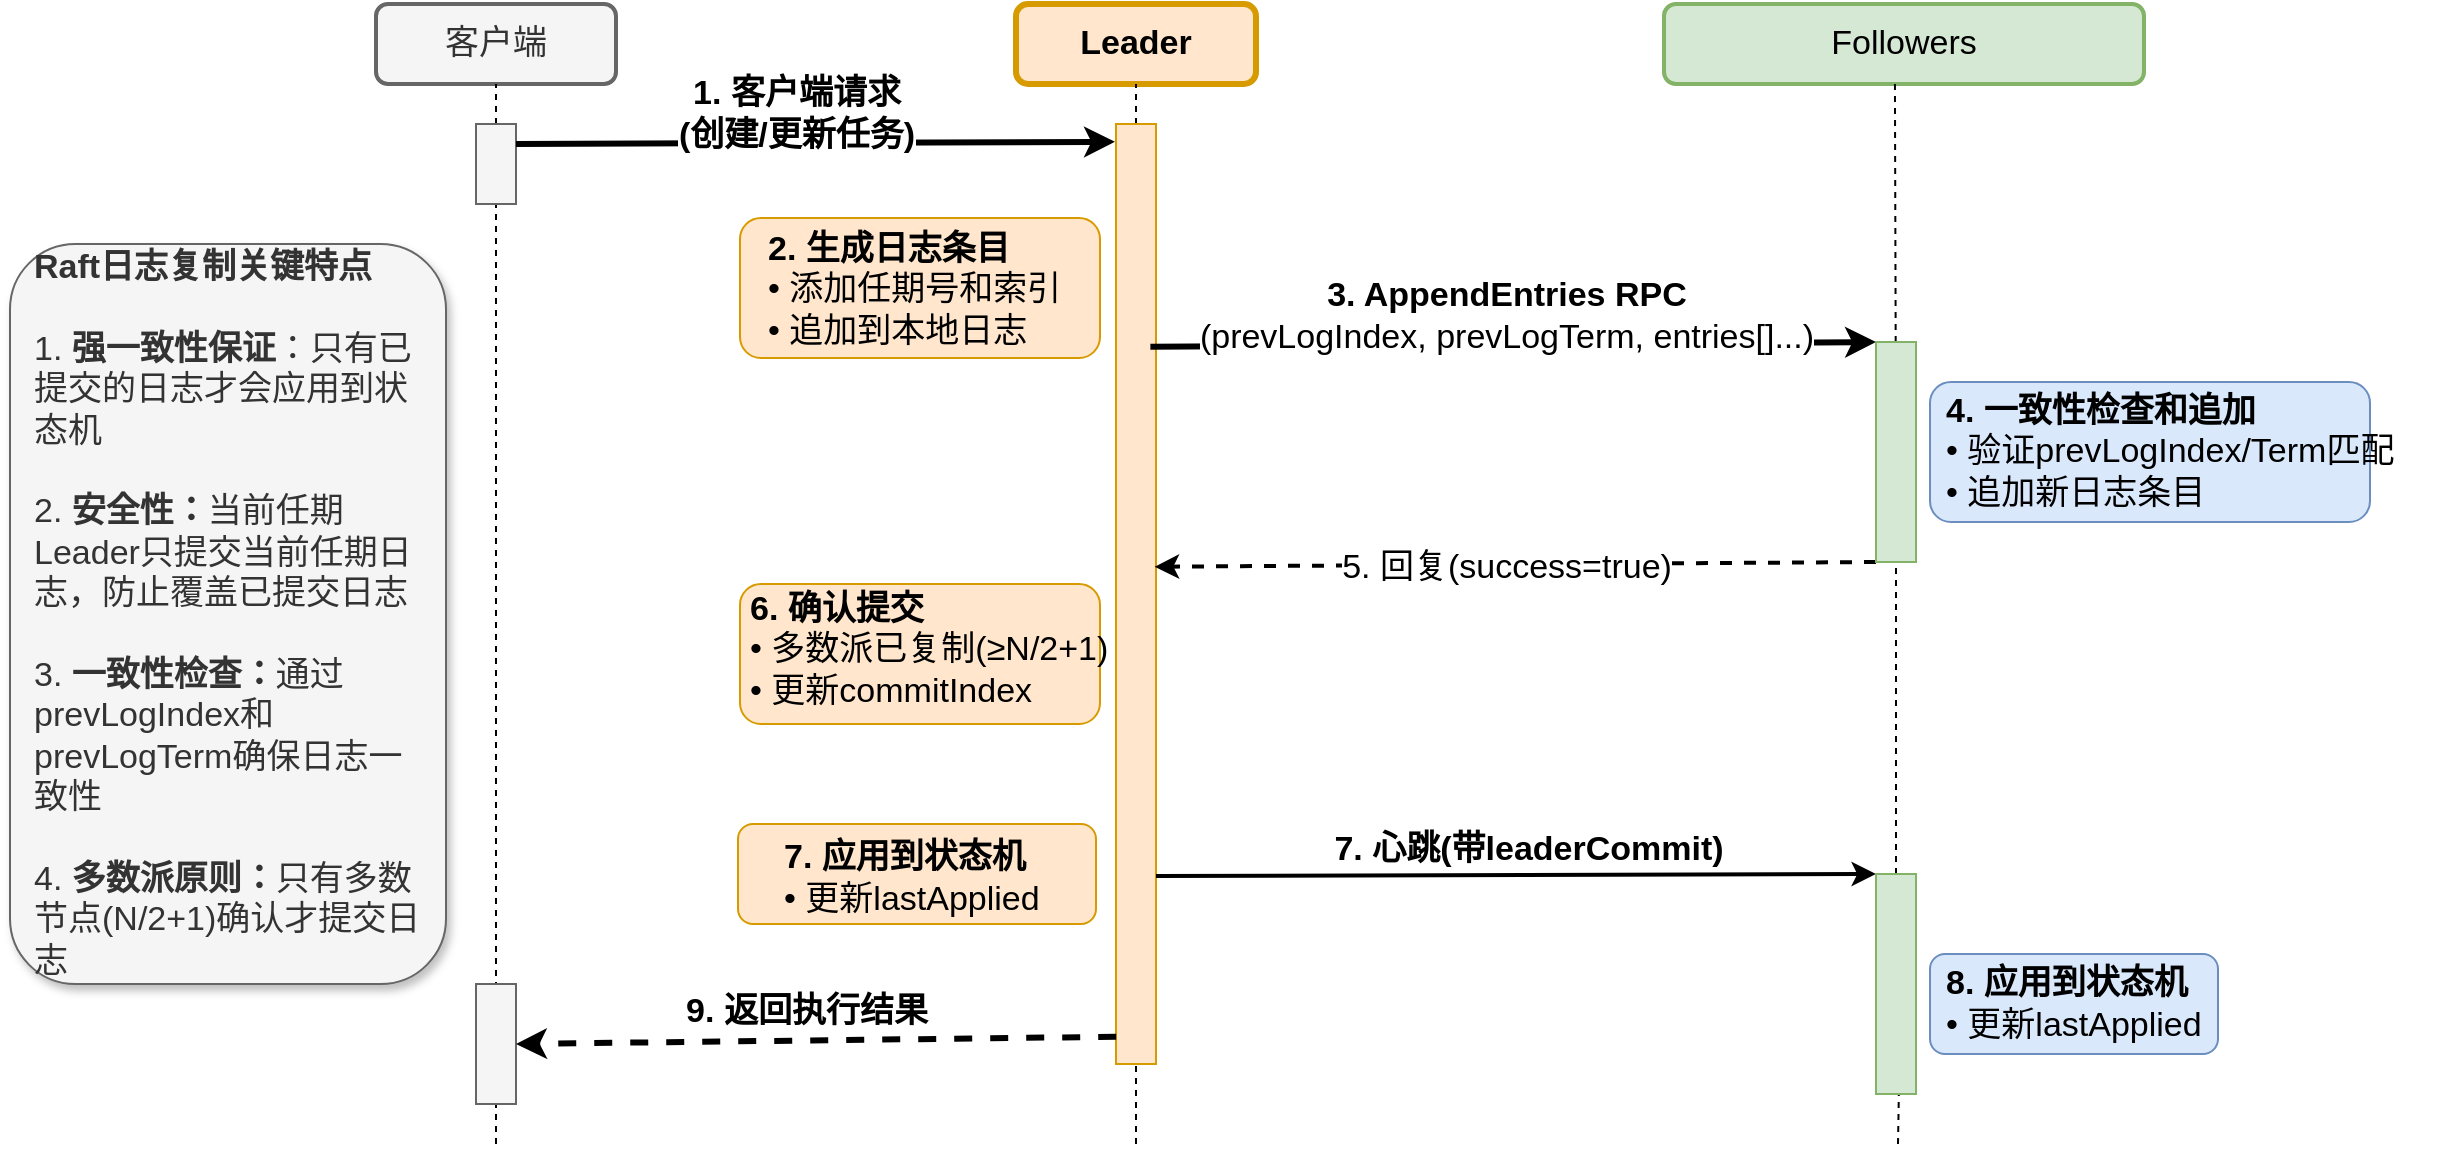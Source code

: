 <mxfile version="27.0.6">
  <diagram name="Raft日志复制流程" id="MbLu8VsG8NwB8TJeEzHW">
    <mxGraphModel dx="1920" dy="927" grid="0" gridSize="10" guides="1" tooltips="1" connect="1" arrows="1" fold="1" page="0" pageScale="1" pageWidth="850" pageHeight="1100" math="0" shadow="0">
      <root>
        <mxCell id="0" />
        <mxCell id="1" parent="0" />
        <mxCell id="hLT218sP9Vwt2zcqdg2f-103" value="&lt;font&gt;客户端&lt;/font&gt;" style="rounded=1;whiteSpace=wrap;html=1;fillColor=#f5f5f5;strokeColor=#666666;fontColor=#333333;strokeWidth=2;fontSize=17;" parent="1" vertex="1">
          <mxGeometry x="80" y="80" width="120" height="40" as="geometry" />
        </mxCell>
        <mxCell id="hLT218sP9Vwt2zcqdg2f-104" value="&lt;font&gt;&lt;b&gt;Leader&lt;/b&gt;&lt;/font&gt;" style="rounded=1;whiteSpace=wrap;html=1;fillColor=#ffe6cc;strokeColor=#d79b00;strokeWidth=3;fontSize=17;" parent="1" vertex="1">
          <mxGeometry x="400" y="80" width="120" height="40" as="geometry" />
        </mxCell>
        <mxCell id="hLT218sP9Vwt2zcqdg2f-105" value="&lt;font&gt;Followers&lt;/font&gt;" style="rounded=1;whiteSpace=wrap;html=1;fillColor=#d5e8d4;strokeColor=#82b366;strokeWidth=2;fontSize=17;" parent="1" vertex="1">
          <mxGeometry x="724" y="80" width="240" height="40" as="geometry" />
        </mxCell>
        <mxCell id="hLT218sP9Vwt2zcqdg2f-106" value="" style="endArrow=none;dashed=1;html=1;rounded=0;entryX=0.5;entryY=1;entryDx=0;entryDy=0;strokeWidth=1;fontSize=17;" parent="1" target="hLT218sP9Vwt2zcqdg2f-103" edge="1">
          <mxGeometry width="50" height="50" relative="1" as="geometry">
            <mxPoint x="140" y="650" as="sourcePoint" />
            <mxPoint x="450" y="360" as="targetPoint" />
          </mxGeometry>
        </mxCell>
        <mxCell id="hLT218sP9Vwt2zcqdg2f-107" value="" style="endArrow=none;dashed=1;html=1;rounded=0;entryX=0.5;entryY=1;entryDx=0;entryDy=0;strokeWidth=1;fontSize=17;" parent="1" target="hLT218sP9Vwt2zcqdg2f-104" edge="1">
          <mxGeometry width="50" height="50" relative="1" as="geometry">
            <mxPoint x="460" y="650" as="sourcePoint" />
            <mxPoint x="450" y="360" as="targetPoint" />
          </mxGeometry>
        </mxCell>
        <mxCell id="hLT218sP9Vwt2zcqdg2f-108" value="" style="endArrow=none;dashed=1;html=1;rounded=0;entryX=0.25;entryY=1;entryDx=0;entryDy=0;strokeWidth=1;fontSize=17;" parent="1" source="hLT218sP9Vwt2zcqdg2f-117" edge="1">
          <mxGeometry width="50" height="50" relative="1" as="geometry">
            <mxPoint x="839.47" y="650" as="sourcePoint" />
            <mxPoint x="839.47" y="120.0" as="targetPoint" />
          </mxGeometry>
        </mxCell>
        <mxCell id="hLT218sP9Vwt2zcqdg2f-110" value="" style="rounded=0;whiteSpace=wrap;html=1;fontSize=17;fillColor=#f5f5f5;strokeColor=#666666;fontColor=#333333;" parent="1" vertex="1">
          <mxGeometry x="130" y="140" width="20" height="40" as="geometry" />
        </mxCell>
        <mxCell id="hLT218sP9Vwt2zcqdg2f-111" value="" style="rounded=0;whiteSpace=wrap;html=1;fontSize=17;fillColor=#ffe6cc;strokeColor=#d79b00;" parent="1" vertex="1">
          <mxGeometry x="450" y="140" width="20" height="470" as="geometry" />
        </mxCell>
        <mxCell id="hLT218sP9Vwt2zcqdg2f-112" value="" style="endArrow=classic;html=1;rounded=0;fontSize=17;exitX=1;exitY=0.25;exitDx=0;exitDy=0;entryX=-0.026;entryY=0.019;entryDx=0;entryDy=0;strokeWidth=3;entryPerimeter=0;" parent="1" source="hLT218sP9Vwt2zcqdg2f-110" target="hLT218sP9Vwt2zcqdg2f-111" edge="1">
          <mxGeometry width="50" height="50" relative="1" as="geometry">
            <mxPoint x="400" y="400" as="sourcePoint" />
            <mxPoint x="450" y="350" as="targetPoint" />
          </mxGeometry>
        </mxCell>
        <mxCell id="hLT218sP9Vwt2zcqdg2f-113" value="&lt;font&gt;&lt;b&gt;1. 客户端请求&lt;br&gt;(创建/更新任务)&lt;/b&gt;&lt;/font&gt;" style="edgeLabel;html=1;align=center;verticalAlign=middle;resizable=0;points=[];fontSize=17;" parent="hLT218sP9Vwt2zcqdg2f-112" vertex="1" connectable="0">
          <mxGeometry x="-0.239" y="2" relative="1" as="geometry">
            <mxPoint x="26" y="-13" as="offset" />
          </mxGeometry>
        </mxCell>
        <mxCell id="hLT218sP9Vwt2zcqdg2f-114" value="" style="rounded=1;whiteSpace=wrap;html=1;fontSize=17;fillColor=#ffe6cc;strokeColor=#d79b00;align=left;spacingLeft=5;spacingRight=5;" parent="1" vertex="1">
          <mxGeometry x="262" y="187" width="180" height="70" as="geometry" />
        </mxCell>
        <mxCell id="hLT218sP9Vwt2zcqdg2f-115" value="&lt;font&gt;&lt;b&gt;2. 生成日志条目&lt;/b&gt;&lt;/font&gt;&lt;br&gt;• 添加任期号和索引&lt;br&gt;• 追加到本地日志" style="text;html=1;strokeColor=none;fillColor=none;align=left;verticalAlign=middle;whiteSpace=wrap;rounded=0;fontSize=17;" parent="1" vertex="1">
          <mxGeometry x="274" y="193" width="160" height="60" as="geometry" />
        </mxCell>
        <mxCell id="hLT218sP9Vwt2zcqdg2f-119" value="" style="endArrow=classic;html=1;rounded=0;fontSize=17;exitX=0.859;exitY=0.237;exitDx=0;exitDy=0;entryX=0;entryY=0;entryDx=0;entryDy=0;strokeWidth=3;exitPerimeter=0;" parent="1" source="hLT218sP9Vwt2zcqdg2f-111" target="hLT218sP9Vwt2zcqdg2f-117" edge="1">
          <mxGeometry width="50" height="50" relative="1" as="geometry">
            <mxPoint x="400" y="400" as="sourcePoint" />
            <mxPoint x="450" y="350" as="targetPoint" />
          </mxGeometry>
        </mxCell>
        <mxCell id="hLT218sP9Vwt2zcqdg2f-120" value="&lt;b&gt;&lt;font&gt;3. AppendEntries RPC&lt;/font&gt;&lt;/b&gt;&lt;br&gt;(prevLogIndex, prevLogTerm, entries[]...)" style="edgeLabel;html=1;align=center;verticalAlign=middle;resizable=0;points=[];fontSize=17;" parent="hLT218sP9Vwt2zcqdg2f-119" vertex="1" connectable="0">
          <mxGeometry x="-0.113" y="-1" relative="1" as="geometry">
            <mxPoint x="17" y="-16" as="offset" />
          </mxGeometry>
        </mxCell>
        <mxCell id="hLT218sP9Vwt2zcqdg2f-122" value="" style="rounded=1;whiteSpace=wrap;html=1;fontSize=17;fillColor=#dae8fc;strokeColor=#6c8ebf;align=left;spacingLeft=5;spacingRight=5;" parent="1" vertex="1">
          <mxGeometry x="857" y="269" width="220" height="70" as="geometry" />
        </mxCell>
        <mxCell id="hLT218sP9Vwt2zcqdg2f-123" value="&lt;b&gt;&lt;font&gt;4. 一致性检查和追加&lt;/font&gt;&lt;/b&gt;&lt;br&gt;• 验证prevLogIndex/Term匹配&lt;br&gt;• 追加新日志条目" style="text;html=1;strokeColor=none;fillColor=none;align=left;verticalAlign=middle;whiteSpace=wrap;rounded=0;fontSize=17;" parent="1" vertex="1">
          <mxGeometry x="863" y="263.5" width="248" height="81" as="geometry" />
        </mxCell>
        <mxCell id="hLT218sP9Vwt2zcqdg2f-124" value="" style="endArrow=classic;html=1;rounded=0;fontSize=17;exitX=0;exitY=1;exitDx=0;exitDy=0;entryX=0.966;entryY=0.471;entryDx=0;entryDy=0;dashed=1;strokeWidth=2;entryPerimeter=0;" parent="1" source="hLT218sP9Vwt2zcqdg2f-117" target="hLT218sP9Vwt2zcqdg2f-111" edge="1">
          <mxGeometry width="50" height="50" relative="1" as="geometry">
            <mxPoint x="400" y="400" as="sourcePoint" />
            <mxPoint x="450" y="350" as="targetPoint" />
          </mxGeometry>
        </mxCell>
        <mxCell id="hLT218sP9Vwt2zcqdg2f-125" value="5. 回复(success=true)" style="edgeLabel;html=1;align=center;verticalAlign=middle;resizable=0;points=[];fontSize=17;" parent="hLT218sP9Vwt2zcqdg2f-124" vertex="1" connectable="0">
          <mxGeometry x="0.118" y="1" relative="1" as="geometry">
            <mxPoint x="16" as="offset" />
          </mxGeometry>
        </mxCell>
        <mxCell id="hLT218sP9Vwt2zcqdg2f-128" value="" style="rounded=1;whiteSpace=wrap;html=1;fontSize=17;fillColor=#ffe6cc;strokeColor=#d79b00;align=left;spacingLeft=5;spacingRight=5;" parent="1" vertex="1">
          <mxGeometry x="262" y="370" width="180" height="70" as="geometry" />
        </mxCell>
        <mxCell id="hLT218sP9Vwt2zcqdg2f-129" value="&lt;b&gt;&lt;font&gt;6. 确认提交&lt;/font&gt;&lt;/b&gt;&lt;br&gt;• 多数派已复制(≥N/2+1)&lt;br&gt;• 更新commitIndex" style="text;html=1;strokeColor=none;fillColor=none;align=left;verticalAlign=middle;whiteSpace=wrap;rounded=0;fontSize=17;" parent="1" vertex="1">
          <mxGeometry x="265" y="359" width="185" height="88" as="geometry" />
        </mxCell>
        <mxCell id="hLT218sP9Vwt2zcqdg2f-133" value="" style="endArrow=classic;html=1;rounded=0;fontSize=17;exitX=1;exitY=0.8;exitDx=0;exitDy=0;entryX=0;entryY=0;entryDx=0;entryDy=0;strokeWidth=2;exitPerimeter=0;" parent="1" source="hLT218sP9Vwt2zcqdg2f-111" target="hLT218sP9Vwt2zcqdg2f-131" edge="1">
          <mxGeometry width="50" height="50" relative="1" as="geometry">
            <mxPoint x="400" y="400" as="sourcePoint" />
            <mxPoint x="450" y="350" as="targetPoint" />
          </mxGeometry>
        </mxCell>
        <mxCell id="hLT218sP9Vwt2zcqdg2f-134" value="&lt;b&gt;&lt;font&gt;7. 心跳(带leaderCommit)&lt;/font&gt;&lt;/b&gt;" style="edgeLabel;html=1;align=center;verticalAlign=middle;resizable=0;points=[];fontSize=17;" parent="hLT218sP9Vwt2zcqdg2f-133" vertex="1" connectable="0">
          <mxGeometry x="-0.217" relative="1" as="geometry">
            <mxPoint x="45" y="-13" as="offset" />
          </mxGeometry>
        </mxCell>
        <mxCell id="hLT218sP9Vwt2zcqdg2f-136" value="" style="rounded=1;whiteSpace=wrap;html=1;fontSize=17;fillColor=#ffe6cc;strokeColor=#d79b00;align=left;spacingLeft=5;spacingRight=5;" parent="1" vertex="1">
          <mxGeometry x="261" y="490" width="179" height="50" as="geometry" />
        </mxCell>
        <mxCell id="hLT218sP9Vwt2zcqdg2f-137" value="&lt;b&gt;&lt;font&gt;7. 应用到状态机&lt;/font&gt;&lt;/b&gt;&lt;br&gt;• 更新lastApplied" style="text;html=1;strokeColor=none;fillColor=none;align=left;verticalAlign=middle;whiteSpace=wrap;rounded=0;fontSize=17;" parent="1" vertex="1">
          <mxGeometry x="282" y="497" width="160" height="40" as="geometry" />
        </mxCell>
        <mxCell id="hLT218sP9Vwt2zcqdg2f-138" value="" style="rounded=1;whiteSpace=wrap;html=1;fontSize=17;fillColor=#dae8fc;strokeColor=#6c8ebf;align=left;spacingLeft=5;spacingRight=5;" parent="1" vertex="1">
          <mxGeometry x="857" y="555" width="144" height="50" as="geometry" />
        </mxCell>
        <mxCell id="hLT218sP9Vwt2zcqdg2f-139" value="&lt;b&gt;&lt;font&gt;8. 应用到状态机&lt;/font&gt;&lt;/b&gt;&lt;br&gt;• 更新lastApplied" style="text;html=1;strokeColor=none;fillColor=none;align=left;verticalAlign=middle;whiteSpace=wrap;rounded=0;fontSize=17;" parent="1" vertex="1">
          <mxGeometry x="863" y="560" width="160" height="40" as="geometry" />
        </mxCell>
        <mxCell id="hLT218sP9Vwt2zcqdg2f-141" value="" style="rounded=0;whiteSpace=wrap;html=1;fontSize=17;fillColor=#f5f5f5;strokeColor=#666666;fontColor=#333333;" parent="1" vertex="1">
          <mxGeometry x="130" y="570" width="20" height="60" as="geometry" />
        </mxCell>
        <mxCell id="hLT218sP9Vwt2zcqdg2f-142" value="" style="endArrow=classic;html=1;rounded=0;fontSize=17;exitX=0.005;exitY=0.971;exitDx=0;exitDy=0;entryX=1;entryY=0.5;entryDx=0;entryDy=0;dashed=1;strokeWidth=3;exitPerimeter=0;" parent="1" source="hLT218sP9Vwt2zcqdg2f-111" target="hLT218sP9Vwt2zcqdg2f-141" edge="1">
          <mxGeometry width="50" height="50" relative="1" as="geometry">
            <mxPoint x="400" y="400" as="sourcePoint" />
            <mxPoint x="450" y="350" as="targetPoint" />
          </mxGeometry>
        </mxCell>
        <mxCell id="hLT218sP9Vwt2zcqdg2f-143" value="&lt;b&gt;&lt;font&gt;9. 返回执行结果&lt;/font&gt;&lt;/b&gt;" style="edgeLabel;html=1;align=center;verticalAlign=middle;resizable=0;points=[];fontSize=17;" parent="hLT218sP9Vwt2zcqdg2f-142" vertex="1" connectable="0">
          <mxGeometry x="0.306" y="-1" relative="1" as="geometry">
            <mxPoint x="41" y="-14" as="offset" />
          </mxGeometry>
        </mxCell>
        <mxCell id="hLT218sP9Vwt2zcqdg2f-144" value="&lt;b&gt;&lt;font&gt;Raft日志复制关键特点&lt;/font&gt;&lt;/b&gt;&lt;br&gt;&lt;br&gt;1. &lt;b&gt;强一致性保证&lt;/b&gt;：只有已提交的日志才会应用到状态机&lt;br&gt;&lt;br&gt;2. &lt;b&gt;安全性：&lt;/b&gt;当前任期Leader只提交当前任期日志，防止覆盖已提交日志&lt;br&gt;&lt;br&gt;3. &lt;b&gt;一致性检查：&lt;/b&gt;通过prevLogIndex和prevLogTerm确保日志一致性&lt;br&gt;&lt;br&gt;4. &lt;b&gt;多数派原则：&lt;/b&gt;只有多数节点(N/2+1)确认才提交日志" style="rounded=1;whiteSpace=wrap;html=1;fillColor=#f5f5f5;strokeColor=#666666;fontColor=#333333;align=left;spacingLeft=10;spacingRight=10;shadow=1;fontSize=17;" parent="1" vertex="1">
          <mxGeometry x="-103" y="200" width="218" height="370" as="geometry" />
        </mxCell>
        <mxCell id="hLT218sP9Vwt2zcqdg2f-145" value="" style="endArrow=none;dashed=1;html=1;rounded=0;entryX=0.5;entryY=1;entryDx=0;entryDy=0;strokeWidth=1;fontSize=17;" parent="1" source="hLT218sP9Vwt2zcqdg2f-131" target="hLT218sP9Vwt2zcqdg2f-117" edge="1">
          <mxGeometry width="50" height="50" relative="1" as="geometry">
            <mxPoint x="839.47" y="650" as="sourcePoint" />
            <mxPoint x="839.47" y="120.0" as="targetPoint" />
          </mxGeometry>
        </mxCell>
        <mxCell id="hLT218sP9Vwt2zcqdg2f-117" value="" style="rounded=0;whiteSpace=wrap;html=1;fontSize=17;fillColor=#d5e8d4;strokeColor=#82b366;" parent="1" vertex="1">
          <mxGeometry x="830" y="249" width="20" height="110" as="geometry" />
        </mxCell>
        <mxCell id="hLT218sP9Vwt2zcqdg2f-146" value="" style="endArrow=none;dashed=1;html=1;rounded=0;entryX=0.574;entryY=0.973;entryDx=0;entryDy=0;strokeWidth=1;entryPerimeter=0;fontSize=17;" parent="1" target="hLT218sP9Vwt2zcqdg2f-131" edge="1">
          <mxGeometry width="50" height="50" relative="1" as="geometry">
            <mxPoint x="841" y="650" as="sourcePoint" />
            <mxPoint x="835" y="359" as="targetPoint" />
          </mxGeometry>
        </mxCell>
        <mxCell id="hLT218sP9Vwt2zcqdg2f-131" value="" style="rounded=0;whiteSpace=wrap;html=1;fontSize=17;fillColor=#d5e8d4;strokeColor=#82b366;" parent="1" vertex="1">
          <mxGeometry x="830" y="515" width="20" height="110" as="geometry" />
        </mxCell>
      </root>
    </mxGraphModel>
  </diagram>
</mxfile>
